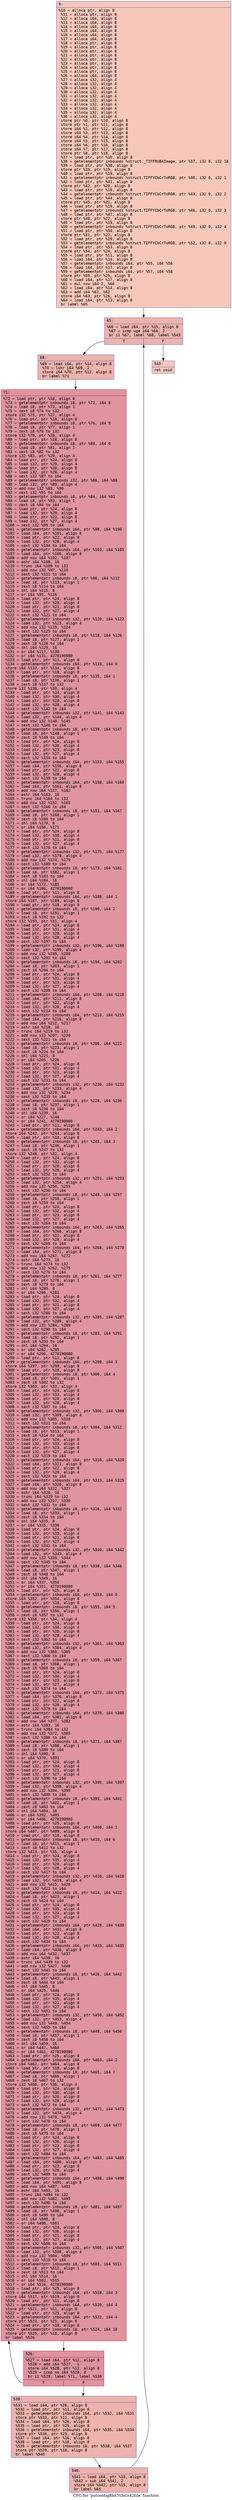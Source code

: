digraph "CFG for 'putcontig8bitYCbCr42tile' function" {
	label="CFG for 'putcontig8bitYCbCr42tile' function";

	Node0x600002a263a0 [shape=record,color="#3d50c3ff", style=filled, fillcolor="#ec7f6370" fontname="Courier",label="{9:\l|  %10 = alloca ptr, align 8\l  %11 = alloca ptr, align 8\l  %12 = alloca i64, align 8\l  %13 = alloca i64, align 8\l  %14 = alloca i64, align 8\l  %15 = alloca i64, align 8\l  %16 = alloca i64, align 8\l  %17 = alloca i64, align 8\l  %18 = alloca ptr, align 8\l  %19 = alloca ptr, align 8\l  %20 = alloca ptr, align 8\l  %21 = alloca ptr, align 8\l  %22 = alloca ptr, align 8\l  %23 = alloca ptr, align 8\l  %24 = alloca ptr, align 8\l  %25 = alloca ptr, align 8\l  %26 = alloca i64, align 8\l  %27 = alloca i32, align 4\l  %28 = alloca i32, align 4\l  %29 = alloca i32, align 4\l  %30 = alloca i32, align 4\l  %31 = alloca i32, align 4\l  %32 = alloca i32, align 4\l  %33 = alloca i32, align 4\l  %34 = alloca i32, align 4\l  %35 = alloca i32, align 4\l  %36 = alloca i32, align 4\l  store ptr %0, ptr %10, align 8\l  store ptr %1, ptr %11, align 8\l  store i64 %2, ptr %12, align 8\l  store i64 %3, ptr %13, align 8\l  store i64 %4, ptr %14, align 8\l  store i64 %5, ptr %15, align 8\l  store i64 %6, ptr %16, align 8\l  store i64 %7, ptr %17, align 8\l  store ptr %8, ptr %18, align 8\l  %37 = load ptr, ptr %10, align 8\l  %38 = getelementptr inbounds %struct._TIFFRGBAImage, ptr %37, i32 0, i32 18\l  %39 = load ptr, ptr %38, align 8\l  store ptr %39, ptr %19, align 8\l  %40 = load ptr, ptr %19, align 8\l  %41 = getelementptr inbounds %struct.TIFFYCbCrToRGB, ptr %40, i32 0, i32 1\l  %42 = load ptr, ptr %41, align 8\l  store ptr %42, ptr %20, align 8\l  %43 = load ptr, ptr %19, align 8\l  %44 = getelementptr inbounds %struct.TIFFYCbCrToRGB, ptr %43, i32 0, i32 2\l  %45 = load ptr, ptr %44, align 8\l  store ptr %45, ptr %21, align 8\l  %46 = load ptr, ptr %19, align 8\l  %47 = getelementptr inbounds %struct.TIFFYCbCrToRGB, ptr %46, i32 0, i32 3\l  %48 = load ptr, ptr %47, align 8\l  store ptr %48, ptr %22, align 8\l  %49 = load ptr, ptr %19, align 8\l  %50 = getelementptr inbounds %struct.TIFFYCbCrToRGB, ptr %49, i32 0, i32 4\l  %51 = load ptr, ptr %50, align 8\l  store ptr %51, ptr %23, align 8\l  %52 = load ptr, ptr %19, align 8\l  %53 = getelementptr inbounds %struct.TIFFYCbCrToRGB, ptr %52, i32 0, i32 0\l  %54 = load ptr, ptr %53, align 8\l  store ptr %54, ptr %24, align 8\l  %55 = load ptr, ptr %11, align 8\l  %56 = load i64, ptr %14, align 8\l  %57 = getelementptr inbounds i64, ptr %55, i64 %56\l  %58 = load i64, ptr %17, align 8\l  %59 = getelementptr inbounds i64, ptr %57, i64 %58\l  store ptr %59, ptr %25, align 8\l  %60 = load i64, ptr %17, align 8\l  %61 = mul nsw i64 2, %60\l  %62 = load i64, ptr %14, align 8\l  %63 = add i64 %61, %62\l  store i64 %63, ptr %26, align 8\l  %64 = load i64, ptr %13, align 8\l  br label %65\l}"];
	Node0x600002a263a0 -> Node0x600002a263f0[tooltip="9 -> 65\nProbability 100.00%" ];
	Node0x600002a263f0 [shape=record,color="#3d50c3ff", style=filled, fillcolor="#d6524470" fontname="Courier",label="{65:\l|  %66 = load i64, ptr %15, align 8\l  %67 = icmp uge i64 %66, 2\l  br i1 %67, label %68, label %543\l|{<s0>T|<s1>F}}"];
	Node0x600002a263f0:s0 -> Node0x600002a26440[tooltip="65 -> 68\nProbability 96.88%" ];
	Node0x600002a263f0:s1 -> Node0x600002a265d0[tooltip="65 -> 543\nProbability 3.12%" ];
	Node0x600002a26440 [shape=record,color="#3d50c3ff", style=filled, fillcolor="#d6524470" fontname="Courier",label="{68:\l|  %69 = load i64, ptr %14, align 8\l  %70 = lshr i64 %69, 2\l  store i64 %70, ptr %12, align 8\l  br label %71\l}"];
	Node0x600002a26440 -> Node0x600002a26490[tooltip="68 -> 71\nProbability 100.00%" ];
	Node0x600002a26490 [shape=record,color="#b70d28ff", style=filled, fillcolor="#b70d2870" fontname="Courier",label="{71:\l|  %72 = load ptr, ptr %18, align 8\l  %73 = getelementptr inbounds i8, ptr %72, i64 8\l  %74 = load i8, ptr %73, align 1\l  %75 = zext i8 %74 to i32\l  store i32 %75, ptr %27, align 4\l  %76 = load ptr, ptr %18, align 8\l  %77 = getelementptr inbounds i8, ptr %76, i64 9\l  %78 = load i8, ptr %77, align 1\l  %79 = zext i8 %78 to i32\l  store i32 %79, ptr %28, align 4\l  %80 = load ptr, ptr %18, align 8\l  %81 = getelementptr inbounds i8, ptr %80, i64 0\l  %82 = load i8, ptr %81, align 1\l  %83 = zext i8 %82 to i32\l  store i32 %83, ptr %29, align 4\l  %84 = load ptr, ptr %24, align 8\l  %85 = load i32, ptr %29, align 4\l  %86 = load ptr, ptr %20, align 8\l  %87 = load i32, ptr %28, align 4\l  %88 = sext i32 %87 to i64\l  %89 = getelementptr inbounds i32, ptr %86, i64 %88\l  %90 = load i32, ptr %89, align 4\l  %91 = add nsw i32 %85, %90\l  %92 = sext i32 %91 to i64\l  %93 = getelementptr inbounds i8, ptr %84, i64 %92\l  %94 = load i8, ptr %93, align 1\l  %95 = zext i8 %94 to i64\l  %96 = load ptr, ptr %24, align 8\l  %97 = load i32, ptr %29, align 4\l  %98 = load ptr, ptr %23, align 8\l  %99 = load i32, ptr %27, align 4\l  %100 = sext i32 %99 to i64\l  %101 = getelementptr inbounds i64, ptr %98, i64 %100\l  %102 = load i64, ptr %101, align 8\l  %103 = load ptr, ptr %22, align 8\l  %104 = load i32, ptr %28, align 4\l  %105 = sext i32 %104 to i64\l  %106 = getelementptr inbounds i64, ptr %103, i64 %105\l  %107 = load i64, ptr %106, align 8\l  %108 = add nsw i64 %102, %107\l  %109 = ashr i64 %108, 16\l  %110 = trunc i64 %109 to i32\l  %111 = add nsw i32 %97, %110\l  %112 = sext i32 %111 to i64\l  %113 = getelementptr inbounds i8, ptr %96, i64 %112\l  %114 = load i8, ptr %113, align 1\l  %115 = zext i8 %114 to i64\l  %116 = shl i64 %115, 8\l  %117 = or i64 %95, %116\l  %118 = load ptr, ptr %24, align 8\l  %119 = load i32, ptr %29, align 4\l  %120 = load ptr, ptr %21, align 8\l  %121 = load i32, ptr %27, align 4\l  %122 = sext i32 %121 to i64\l  %123 = getelementptr inbounds i32, ptr %120, i64 %122\l  %124 = load i32, ptr %123, align 4\l  %125 = add nsw i32 %119, %124\l  %126 = sext i32 %125 to i64\l  %127 = getelementptr inbounds i8, ptr %118, i64 %126\l  %128 = load i8, ptr %127, align 1\l  %129 = zext i8 %128 to i64\l  %130 = shl i64 %129, 16\l  %131 = or i64 %117, %130\l  %132 = or i64 %131, 4278190080\l  %133 = load ptr, ptr %11, align 8\l  %134 = getelementptr inbounds i64, ptr %133, i64 0\l  store i64 %132, ptr %134, align 8\l  %135 = load ptr, ptr %18, align 8\l  %136 = getelementptr inbounds i8, ptr %135, i64 1\l  %137 = load i8, ptr %136, align 1\l  %138 = zext i8 %137 to i32\l  store i32 %138, ptr %30, align 4\l  %139 = load ptr, ptr %24, align 8\l  %140 = load i32, ptr %30, align 4\l  %141 = load ptr, ptr %20, align 8\l  %142 = load i32, ptr %28, align 4\l  %143 = sext i32 %142 to i64\l  %144 = getelementptr inbounds i32, ptr %141, i64 %143\l  %145 = load i32, ptr %144, align 4\l  %146 = add nsw i32 %140, %145\l  %147 = sext i32 %146 to i64\l  %148 = getelementptr inbounds i8, ptr %139, i64 %147\l  %149 = load i8, ptr %148, align 1\l  %150 = zext i8 %149 to i64\l  %151 = load ptr, ptr %24, align 8\l  %152 = load i32, ptr %30, align 4\l  %153 = load ptr, ptr %23, align 8\l  %154 = load i32, ptr %27, align 4\l  %155 = sext i32 %154 to i64\l  %156 = getelementptr inbounds i64, ptr %153, i64 %155\l  %157 = load i64, ptr %156, align 8\l  %158 = load ptr, ptr %22, align 8\l  %159 = load i32, ptr %28, align 4\l  %160 = sext i32 %159 to i64\l  %161 = getelementptr inbounds i64, ptr %158, i64 %160\l  %162 = load i64, ptr %161, align 8\l  %163 = add nsw i64 %157, %162\l  %164 = ashr i64 %163, 16\l  %165 = trunc i64 %164 to i32\l  %166 = add nsw i32 %152, %165\l  %167 = sext i32 %166 to i64\l  %168 = getelementptr inbounds i8, ptr %151, i64 %167\l  %169 = load i8, ptr %168, align 1\l  %170 = zext i8 %169 to i64\l  %171 = shl i64 %170, 8\l  %172 = or i64 %150, %171\l  %173 = load ptr, ptr %24, align 8\l  %174 = load i32, ptr %30, align 4\l  %175 = load ptr, ptr %21, align 8\l  %176 = load i32, ptr %27, align 4\l  %177 = sext i32 %176 to i64\l  %178 = getelementptr inbounds i32, ptr %175, i64 %177\l  %179 = load i32, ptr %178, align 4\l  %180 = add nsw i32 %174, %179\l  %181 = sext i32 %180 to i64\l  %182 = getelementptr inbounds i8, ptr %173, i64 %181\l  %183 = load i8, ptr %182, align 1\l  %184 = zext i8 %183 to i64\l  %185 = shl i64 %184, 16\l  %186 = or i64 %172, %185\l  %187 = or i64 %186, 4278190080\l  %188 = load ptr, ptr %11, align 8\l  %189 = getelementptr inbounds i64, ptr %188, i64 1\l  store i64 %187, ptr %189, align 8\l  %190 = load ptr, ptr %18, align 8\l  %191 = getelementptr inbounds i8, ptr %190, i64 2\l  %192 = load i8, ptr %191, align 1\l  %193 = zext i8 %192 to i32\l  store i32 %193, ptr %31, align 4\l  %194 = load ptr, ptr %24, align 8\l  %195 = load i32, ptr %31, align 4\l  %196 = load ptr, ptr %20, align 8\l  %197 = load i32, ptr %28, align 4\l  %198 = sext i32 %197 to i64\l  %199 = getelementptr inbounds i32, ptr %196, i64 %198\l  %200 = load i32, ptr %199, align 4\l  %201 = add nsw i32 %195, %200\l  %202 = sext i32 %201 to i64\l  %203 = getelementptr inbounds i8, ptr %194, i64 %202\l  %204 = load i8, ptr %203, align 1\l  %205 = zext i8 %204 to i64\l  %206 = load ptr, ptr %24, align 8\l  %207 = load i32, ptr %31, align 4\l  %208 = load ptr, ptr %23, align 8\l  %209 = load i32, ptr %27, align 4\l  %210 = sext i32 %209 to i64\l  %211 = getelementptr inbounds i64, ptr %208, i64 %210\l  %212 = load i64, ptr %211, align 8\l  %213 = load ptr, ptr %22, align 8\l  %214 = load i32, ptr %28, align 4\l  %215 = sext i32 %214 to i64\l  %216 = getelementptr inbounds i64, ptr %213, i64 %215\l  %217 = load i64, ptr %216, align 8\l  %218 = add nsw i64 %212, %217\l  %219 = ashr i64 %218, 16\l  %220 = trunc i64 %219 to i32\l  %221 = add nsw i32 %207, %220\l  %222 = sext i32 %221 to i64\l  %223 = getelementptr inbounds i8, ptr %206, i64 %222\l  %224 = load i8, ptr %223, align 1\l  %225 = zext i8 %224 to i64\l  %226 = shl i64 %225, 8\l  %227 = or i64 %205, %226\l  %228 = load ptr, ptr %24, align 8\l  %229 = load i32, ptr %31, align 4\l  %230 = load ptr, ptr %21, align 8\l  %231 = load i32, ptr %27, align 4\l  %232 = sext i32 %231 to i64\l  %233 = getelementptr inbounds i32, ptr %230, i64 %232\l  %234 = load i32, ptr %233, align 4\l  %235 = add nsw i32 %229, %234\l  %236 = sext i32 %235 to i64\l  %237 = getelementptr inbounds i8, ptr %228, i64 %236\l  %238 = load i8, ptr %237, align 1\l  %239 = zext i8 %238 to i64\l  %240 = shl i64 %239, 16\l  %241 = or i64 %227, %240\l  %242 = or i64 %241, 4278190080\l  %243 = load ptr, ptr %11, align 8\l  %244 = getelementptr inbounds i64, ptr %243, i64 2\l  store i64 %242, ptr %244, align 8\l  %245 = load ptr, ptr %18, align 8\l  %246 = getelementptr inbounds i8, ptr %245, i64 3\l  %247 = load i8, ptr %246, align 1\l  %248 = zext i8 %247 to i32\l  store i32 %248, ptr %32, align 4\l  %249 = load ptr, ptr %24, align 8\l  %250 = load i32, ptr %32, align 4\l  %251 = load ptr, ptr %20, align 8\l  %252 = load i32, ptr %28, align 4\l  %253 = sext i32 %252 to i64\l  %254 = getelementptr inbounds i32, ptr %251, i64 %253\l  %255 = load i32, ptr %254, align 4\l  %256 = add nsw i32 %250, %255\l  %257 = sext i32 %256 to i64\l  %258 = getelementptr inbounds i8, ptr %249, i64 %257\l  %259 = load i8, ptr %258, align 1\l  %260 = zext i8 %259 to i64\l  %261 = load ptr, ptr %24, align 8\l  %262 = load i32, ptr %32, align 4\l  %263 = load ptr, ptr %23, align 8\l  %264 = load i32, ptr %27, align 4\l  %265 = sext i32 %264 to i64\l  %266 = getelementptr inbounds i64, ptr %263, i64 %265\l  %267 = load i64, ptr %266, align 8\l  %268 = load ptr, ptr %22, align 8\l  %269 = load i32, ptr %28, align 4\l  %270 = sext i32 %269 to i64\l  %271 = getelementptr inbounds i64, ptr %268, i64 %270\l  %272 = load i64, ptr %271, align 8\l  %273 = add nsw i64 %267, %272\l  %274 = ashr i64 %273, 16\l  %275 = trunc i64 %274 to i32\l  %276 = add nsw i32 %262, %275\l  %277 = sext i32 %276 to i64\l  %278 = getelementptr inbounds i8, ptr %261, i64 %277\l  %279 = load i8, ptr %278, align 1\l  %280 = zext i8 %279 to i64\l  %281 = shl i64 %280, 8\l  %282 = or i64 %260, %281\l  %283 = load ptr, ptr %24, align 8\l  %284 = load i32, ptr %32, align 4\l  %285 = load ptr, ptr %21, align 8\l  %286 = load i32, ptr %27, align 4\l  %287 = sext i32 %286 to i64\l  %288 = getelementptr inbounds i32, ptr %285, i64 %287\l  %289 = load i32, ptr %288, align 4\l  %290 = add nsw i32 %284, %289\l  %291 = sext i32 %290 to i64\l  %292 = getelementptr inbounds i8, ptr %283, i64 %291\l  %293 = load i8, ptr %292, align 1\l  %294 = zext i8 %293 to i64\l  %295 = shl i64 %294, 16\l  %296 = or i64 %282, %295\l  %297 = or i64 %296, 4278190080\l  %298 = load ptr, ptr %11, align 8\l  %299 = getelementptr inbounds i64, ptr %298, i64 3\l  store i64 %297, ptr %299, align 8\l  %300 = load ptr, ptr %18, align 8\l  %301 = getelementptr inbounds i8, ptr %300, i64 4\l  %302 = load i8, ptr %301, align 1\l  %303 = zext i8 %302 to i32\l  store i32 %303, ptr %33, align 4\l  %304 = load ptr, ptr %24, align 8\l  %305 = load i32, ptr %33, align 4\l  %306 = load ptr, ptr %20, align 8\l  %307 = load i32, ptr %28, align 4\l  %308 = sext i32 %307 to i64\l  %309 = getelementptr inbounds i32, ptr %306, i64 %308\l  %310 = load i32, ptr %309, align 4\l  %311 = add nsw i32 %305, %310\l  %312 = sext i32 %311 to i64\l  %313 = getelementptr inbounds i8, ptr %304, i64 %312\l  %314 = load i8, ptr %313, align 1\l  %315 = zext i8 %314 to i64\l  %316 = load ptr, ptr %24, align 8\l  %317 = load i32, ptr %33, align 4\l  %318 = load ptr, ptr %23, align 8\l  %319 = load i32, ptr %27, align 4\l  %320 = sext i32 %319 to i64\l  %321 = getelementptr inbounds i64, ptr %318, i64 %320\l  %322 = load i64, ptr %321, align 8\l  %323 = load ptr, ptr %22, align 8\l  %324 = load i32, ptr %28, align 4\l  %325 = sext i32 %324 to i64\l  %326 = getelementptr inbounds i64, ptr %323, i64 %325\l  %327 = load i64, ptr %326, align 8\l  %328 = add nsw i64 %322, %327\l  %329 = ashr i64 %328, 16\l  %330 = trunc i64 %329 to i32\l  %331 = add nsw i32 %317, %330\l  %332 = sext i32 %331 to i64\l  %333 = getelementptr inbounds i8, ptr %316, i64 %332\l  %334 = load i8, ptr %333, align 1\l  %335 = zext i8 %334 to i64\l  %336 = shl i64 %335, 8\l  %337 = or i64 %315, %336\l  %338 = load ptr, ptr %24, align 8\l  %339 = load i32, ptr %33, align 4\l  %340 = load ptr, ptr %21, align 8\l  %341 = load i32, ptr %27, align 4\l  %342 = sext i32 %341 to i64\l  %343 = getelementptr inbounds i32, ptr %340, i64 %342\l  %344 = load i32, ptr %343, align 4\l  %345 = add nsw i32 %339, %344\l  %346 = sext i32 %345 to i64\l  %347 = getelementptr inbounds i8, ptr %338, i64 %346\l  %348 = load i8, ptr %347, align 1\l  %349 = zext i8 %348 to i64\l  %350 = shl i64 %349, 16\l  %351 = or i64 %337, %350\l  %352 = or i64 %351, 4278190080\l  %353 = load ptr, ptr %25, align 8\l  %354 = getelementptr inbounds i64, ptr %353, i64 0\l  store i64 %352, ptr %354, align 8\l  %355 = load ptr, ptr %18, align 8\l  %356 = getelementptr inbounds i8, ptr %355, i64 5\l  %357 = load i8, ptr %356, align 1\l  %358 = zext i8 %357 to i32\l  store i32 %358, ptr %34, align 4\l  %359 = load ptr, ptr %24, align 8\l  %360 = load i32, ptr %34, align 4\l  %361 = load ptr, ptr %20, align 8\l  %362 = load i32, ptr %28, align 4\l  %363 = sext i32 %362 to i64\l  %364 = getelementptr inbounds i32, ptr %361, i64 %363\l  %365 = load i32, ptr %364, align 4\l  %366 = add nsw i32 %360, %365\l  %367 = sext i32 %366 to i64\l  %368 = getelementptr inbounds i8, ptr %359, i64 %367\l  %369 = load i8, ptr %368, align 1\l  %370 = zext i8 %369 to i64\l  %371 = load ptr, ptr %24, align 8\l  %372 = load i32, ptr %34, align 4\l  %373 = load ptr, ptr %23, align 8\l  %374 = load i32, ptr %27, align 4\l  %375 = sext i32 %374 to i64\l  %376 = getelementptr inbounds i64, ptr %373, i64 %375\l  %377 = load i64, ptr %376, align 8\l  %378 = load ptr, ptr %22, align 8\l  %379 = load i32, ptr %28, align 4\l  %380 = sext i32 %379 to i64\l  %381 = getelementptr inbounds i64, ptr %378, i64 %380\l  %382 = load i64, ptr %381, align 8\l  %383 = add nsw i64 %377, %382\l  %384 = ashr i64 %383, 16\l  %385 = trunc i64 %384 to i32\l  %386 = add nsw i32 %372, %385\l  %387 = sext i32 %386 to i64\l  %388 = getelementptr inbounds i8, ptr %371, i64 %387\l  %389 = load i8, ptr %388, align 1\l  %390 = zext i8 %389 to i64\l  %391 = shl i64 %390, 8\l  %392 = or i64 %370, %391\l  %393 = load ptr, ptr %24, align 8\l  %394 = load i32, ptr %34, align 4\l  %395 = load ptr, ptr %21, align 8\l  %396 = load i32, ptr %27, align 4\l  %397 = sext i32 %396 to i64\l  %398 = getelementptr inbounds i32, ptr %395, i64 %397\l  %399 = load i32, ptr %398, align 4\l  %400 = add nsw i32 %394, %399\l  %401 = sext i32 %400 to i64\l  %402 = getelementptr inbounds i8, ptr %393, i64 %401\l  %403 = load i8, ptr %402, align 1\l  %404 = zext i8 %403 to i64\l  %405 = shl i64 %404, 16\l  %406 = or i64 %392, %405\l  %407 = or i64 %406, 4278190080\l  %408 = load ptr, ptr %25, align 8\l  %409 = getelementptr inbounds i64, ptr %408, i64 1\l  store i64 %407, ptr %409, align 8\l  %410 = load ptr, ptr %18, align 8\l  %411 = getelementptr inbounds i8, ptr %410, i64 6\l  %412 = load i8, ptr %411, align 1\l  %413 = zext i8 %412 to i32\l  store i32 %413, ptr %35, align 4\l  %414 = load ptr, ptr %24, align 8\l  %415 = load i32, ptr %35, align 4\l  %416 = load ptr, ptr %20, align 8\l  %417 = load i32, ptr %28, align 4\l  %418 = sext i32 %417 to i64\l  %419 = getelementptr inbounds i32, ptr %416, i64 %418\l  %420 = load i32, ptr %419, align 4\l  %421 = add nsw i32 %415, %420\l  %422 = sext i32 %421 to i64\l  %423 = getelementptr inbounds i8, ptr %414, i64 %422\l  %424 = load i8, ptr %423, align 1\l  %425 = zext i8 %424 to i64\l  %426 = load ptr, ptr %24, align 8\l  %427 = load i32, ptr %35, align 4\l  %428 = load ptr, ptr %23, align 8\l  %429 = load i32, ptr %27, align 4\l  %430 = sext i32 %429 to i64\l  %431 = getelementptr inbounds i64, ptr %428, i64 %430\l  %432 = load i64, ptr %431, align 8\l  %433 = load ptr, ptr %22, align 8\l  %434 = load i32, ptr %28, align 4\l  %435 = sext i32 %434 to i64\l  %436 = getelementptr inbounds i64, ptr %433, i64 %435\l  %437 = load i64, ptr %436, align 8\l  %438 = add nsw i64 %432, %437\l  %439 = ashr i64 %438, 16\l  %440 = trunc i64 %439 to i32\l  %441 = add nsw i32 %427, %440\l  %442 = sext i32 %441 to i64\l  %443 = getelementptr inbounds i8, ptr %426, i64 %442\l  %444 = load i8, ptr %443, align 1\l  %445 = zext i8 %444 to i64\l  %446 = shl i64 %445, 8\l  %447 = or i64 %425, %446\l  %448 = load ptr, ptr %24, align 8\l  %449 = load i32, ptr %35, align 4\l  %450 = load ptr, ptr %21, align 8\l  %451 = load i32, ptr %27, align 4\l  %452 = sext i32 %451 to i64\l  %453 = getelementptr inbounds i32, ptr %450, i64 %452\l  %454 = load i32, ptr %453, align 4\l  %455 = add nsw i32 %449, %454\l  %456 = sext i32 %455 to i64\l  %457 = getelementptr inbounds i8, ptr %448, i64 %456\l  %458 = load i8, ptr %457, align 1\l  %459 = zext i8 %458 to i64\l  %460 = shl i64 %459, 16\l  %461 = or i64 %447, %460\l  %462 = or i64 %461, 4278190080\l  %463 = load ptr, ptr %25, align 8\l  %464 = getelementptr inbounds i64, ptr %463, i64 2\l  store i64 %462, ptr %464, align 8\l  %465 = load ptr, ptr %18, align 8\l  %466 = getelementptr inbounds i8, ptr %465, i64 7\l  %467 = load i8, ptr %466, align 1\l  %468 = zext i8 %467 to i32\l  store i32 %468, ptr %36, align 4\l  %469 = load ptr, ptr %24, align 8\l  %470 = load i32, ptr %36, align 4\l  %471 = load ptr, ptr %20, align 8\l  %472 = load i32, ptr %28, align 4\l  %473 = sext i32 %472 to i64\l  %474 = getelementptr inbounds i32, ptr %471, i64 %473\l  %475 = load i32, ptr %474, align 4\l  %476 = add nsw i32 %470, %475\l  %477 = sext i32 %476 to i64\l  %478 = getelementptr inbounds i8, ptr %469, i64 %477\l  %479 = load i8, ptr %478, align 1\l  %480 = zext i8 %479 to i64\l  %481 = load ptr, ptr %24, align 8\l  %482 = load i32, ptr %36, align 4\l  %483 = load ptr, ptr %23, align 8\l  %484 = load i32, ptr %27, align 4\l  %485 = sext i32 %484 to i64\l  %486 = getelementptr inbounds i64, ptr %483, i64 %485\l  %487 = load i64, ptr %486, align 8\l  %488 = load ptr, ptr %22, align 8\l  %489 = load i32, ptr %28, align 4\l  %490 = sext i32 %489 to i64\l  %491 = getelementptr inbounds i64, ptr %488, i64 %490\l  %492 = load i64, ptr %491, align 8\l  %493 = add nsw i64 %487, %492\l  %494 = ashr i64 %493, 16\l  %495 = trunc i64 %494 to i32\l  %496 = add nsw i32 %482, %495\l  %497 = sext i32 %496 to i64\l  %498 = getelementptr inbounds i8, ptr %481, i64 %497\l  %499 = load i8, ptr %498, align 1\l  %500 = zext i8 %499 to i64\l  %501 = shl i64 %500, 8\l  %502 = or i64 %480, %501\l  %503 = load ptr, ptr %24, align 8\l  %504 = load i32, ptr %36, align 4\l  %505 = load ptr, ptr %21, align 8\l  %506 = load i32, ptr %27, align 4\l  %507 = sext i32 %506 to i64\l  %508 = getelementptr inbounds i32, ptr %505, i64 %507\l  %509 = load i32, ptr %508, align 4\l  %510 = add nsw i32 %504, %509\l  %511 = sext i32 %510 to i64\l  %512 = getelementptr inbounds i8, ptr %503, i64 %511\l  %513 = load i8, ptr %512, align 1\l  %514 = zext i8 %513 to i64\l  %515 = shl i64 %514, 16\l  %516 = or i64 %502, %515\l  %517 = or i64 %516, 4278190080\l  %518 = load ptr, ptr %25, align 8\l  %519 = getelementptr inbounds i64, ptr %518, i64 3\l  store i64 %517, ptr %519, align 8\l  %520 = load ptr, ptr %11, align 8\l  %521 = getelementptr inbounds i64, ptr %520, i64 4\l  store ptr %521, ptr %11, align 8\l  %522 = load ptr, ptr %25, align 8\l  %523 = getelementptr inbounds i64, ptr %522, i64 4\l  store ptr %523, ptr %25, align 8\l  %524 = load ptr, ptr %18, align 8\l  %525 = getelementptr inbounds i8, ptr %524, i64 10\l  store ptr %525, ptr %18, align 8\l  br label %526\l}"];
	Node0x600002a26490 -> Node0x600002a264e0[tooltip="71 -> 526\nProbability 100.00%" ];
	Node0x600002a264e0 [shape=record,color="#b70d28ff", style=filled, fillcolor="#b70d2870" fontname="Courier",label="{526:\l|  %527 = load i64, ptr %12, align 8\l  %528 = add i64 %527, -1\l  store i64 %528, ptr %12, align 8\l  %529 = icmp ne i64 %528, 0\l  br i1 %529, label %71, label %530\l|{<s0>T|<s1>F}}"];
	Node0x600002a264e0:s0 -> Node0x600002a26490[tooltip="526 -> 71\nProbability 96.88%" ];
	Node0x600002a264e0:s1 -> Node0x600002a26530[tooltip="526 -> 530\nProbability 3.12%" ];
	Node0x600002a26530 [shape=record,color="#3d50c3ff", style=filled, fillcolor="#d6524470" fontname="Courier",label="{530:\l|  %531 = load i64, ptr %26, align 8\l  %532 = load ptr, ptr %11, align 8\l  %533 = getelementptr inbounds i64, ptr %532, i64 %531\l  store ptr %533, ptr %11, align 8\l  %534 = load i64, ptr %26, align 8\l  %535 = load ptr, ptr %25, align 8\l  %536 = getelementptr inbounds i64, ptr %535, i64 %534\l  store ptr %536, ptr %25, align 8\l  %537 = load i64, ptr %16, align 8\l  %538 = load ptr, ptr %18, align 8\l  %539 = getelementptr inbounds i8, ptr %538, i64 %537\l  store ptr %539, ptr %18, align 8\l  br label %540\l}"];
	Node0x600002a26530 -> Node0x600002a26580[tooltip="530 -> 540\nProbability 100.00%" ];
	Node0x600002a26580 [shape=record,color="#3d50c3ff", style=filled, fillcolor="#d6524470" fontname="Courier",label="{540:\l|  %541 = load i64, ptr %15, align 8\l  %542 = sub i64 %541, 2\l  store i64 %542, ptr %15, align 8\l  br label %65\l}"];
	Node0x600002a26580 -> Node0x600002a263f0[tooltip="540 -> 65\nProbability 100.00%" ];
	Node0x600002a265d0 [shape=record,color="#3d50c3ff", style=filled, fillcolor="#ec7f6370" fontname="Courier",label="{543:\l|  ret void\l}"];
}
